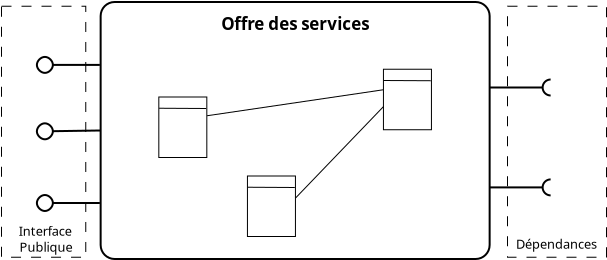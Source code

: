<?xml version="1.0" encoding="UTF-8"?>
<dia:diagram xmlns:dia="http://www.lysator.liu.se/~alla/dia/">
  <dia:layer name="Arrière-plan" visible="true" active="true">
    <dia:object type="Standard - Box" version="0" id="O0">
      <dia:attribute name="obj_pos">
        <dia:point val="8.731,-9.988"/>
      </dia:attribute>
      <dia:attribute name="obj_bb">
        <dia:rectangle val="8.706,-10.012;12.969,2.587"/>
      </dia:attribute>
      <dia:attribute name="elem_corner">
        <dia:point val="8.731,-9.988"/>
      </dia:attribute>
      <dia:attribute name="elem_width">
        <dia:real val="4.213"/>
      </dia:attribute>
      <dia:attribute name="elem_height">
        <dia:real val="12.55"/>
      </dia:attribute>
      <dia:attribute name="border_width">
        <dia:real val="0.05"/>
      </dia:attribute>
      <dia:attribute name="show_background">
        <dia:boolean val="true"/>
      </dia:attribute>
      <dia:attribute name="line_style">
        <dia:enum val="1"/>
      </dia:attribute>
      <dia:attribute name="dashlength">
        <dia:real val="0.5"/>
      </dia:attribute>
    </dia:object>
    <dia:object type="Standard - Box" version="0" id="O1">
      <dia:attribute name="obj_pos">
        <dia:point val="34.031,-9.988"/>
      </dia:attribute>
      <dia:attribute name="obj_bb">
        <dia:rectangle val="34.006,-10.012;39.006,2.587"/>
      </dia:attribute>
      <dia:attribute name="elem_corner">
        <dia:point val="34.031,-9.988"/>
      </dia:attribute>
      <dia:attribute name="elem_width">
        <dia:real val="4.95"/>
      </dia:attribute>
      <dia:attribute name="elem_height">
        <dia:real val="12.55"/>
      </dia:attribute>
      <dia:attribute name="border_width">
        <dia:real val="0.05"/>
      </dia:attribute>
      <dia:attribute name="show_background">
        <dia:boolean val="true"/>
      </dia:attribute>
      <dia:attribute name="line_style">
        <dia:enum val="1"/>
      </dia:attribute>
      <dia:attribute name="dashlength">
        <dia:real val="0.5"/>
      </dia:attribute>
    </dia:object>
    <dia:object type="Standard - Text" version="1" id="O2">
      <dia:attribute name="obj_pos">
        <dia:point val="10.956,1.488"/>
      </dia:attribute>
      <dia:attribute name="obj_bb">
        <dia:rectangle val="9.523,0.892;12.39,2.44"/>
      </dia:attribute>
      <dia:attribute name="text">
        <dia:composite type="text">
          <dia:attribute name="string">
            <dia:string>#Interface
Publique#</dia:string>
          </dia:attribute>
          <dia:attribute name="font">
            <dia:font family="sans" style="0" name="Helvetica"/>
          </dia:attribute>
          <dia:attribute name="height">
            <dia:real val="0.8"/>
          </dia:attribute>
          <dia:attribute name="pos">
            <dia:point val="10.956,1.488"/>
          </dia:attribute>
          <dia:attribute name="color">
            <dia:color val="#000000"/>
          </dia:attribute>
          <dia:attribute name="alignment">
            <dia:enum val="1"/>
          </dia:attribute>
        </dia:composite>
      </dia:attribute>
      <dia:attribute name="valign">
        <dia:enum val="3"/>
      </dia:attribute>
    </dia:object>
    <dia:group>
      <dia:object type="Standard - Box" version="0" id="O3">
        <dia:attribute name="obj_pos">
          <dia:point val="13.688,-10.2"/>
        </dia:attribute>
        <dia:attribute name="obj_bb">
          <dia:rectangle val="13.637,-10.25;33.188,2.7"/>
        </dia:attribute>
        <dia:attribute name="elem_corner">
          <dia:point val="13.688,-10.2"/>
        </dia:attribute>
        <dia:attribute name="elem_width">
          <dia:real val="19.45"/>
        </dia:attribute>
        <dia:attribute name="elem_height">
          <dia:real val="12.85"/>
        </dia:attribute>
        <dia:attribute name="border_width">
          <dia:real val="0.1"/>
        </dia:attribute>
        <dia:attribute name="show_background">
          <dia:boolean val="true"/>
        </dia:attribute>
        <dia:attribute name="corner_radius">
          <dia:real val="0.7"/>
        </dia:attribute>
      </dia:object>
      <dia:group>
        <dia:group>
          <dia:object type="Standard - Box" version="0" id="O4">
            <dia:attribute name="obj_pos">
              <dia:point val="16.597,-5.45"/>
            </dia:attribute>
            <dia:attribute name="obj_bb">
              <dia:rectangle val="16.572,-5.475;19.022,-2.4"/>
            </dia:attribute>
            <dia:attribute name="elem_corner">
              <dia:point val="16.597,-5.45"/>
            </dia:attribute>
            <dia:attribute name="elem_width">
              <dia:real val="2.4"/>
            </dia:attribute>
            <dia:attribute name="elem_height">
              <dia:real val="3.025"/>
            </dia:attribute>
            <dia:attribute name="border_width">
              <dia:real val="0.05"/>
            </dia:attribute>
            <dia:attribute name="show_background">
              <dia:boolean val="true"/>
            </dia:attribute>
          </dia:object>
          <dia:object type="Standard - Line" version="0" id="O5">
            <dia:attribute name="obj_pos">
              <dia:point val="16.609,-4.888"/>
            </dia:attribute>
            <dia:attribute name="obj_bb">
              <dia:rectangle val="16.584,-4.913;18.991,-4.85"/>
            </dia:attribute>
            <dia:attribute name="conn_endpoints">
              <dia:point val="16.609,-4.888"/>
              <dia:point val="18.966,-4.875"/>
            </dia:attribute>
            <dia:attribute name="numcp">
              <dia:int val="2"/>
            </dia:attribute>
            <dia:attribute name="line_width">
              <dia:real val="0.05"/>
            </dia:attribute>
          </dia:object>
        </dia:group>
        <dia:group>
          <dia:object type="Standard - Box" version="0" id="O6">
            <dia:attribute name="obj_pos">
              <dia:point val="21.028,-1.5"/>
            </dia:attribute>
            <dia:attribute name="obj_bb">
              <dia:rectangle val="21.003,-1.525;23.453,1.55"/>
            </dia:attribute>
            <dia:attribute name="elem_corner">
              <dia:point val="21.028,-1.5"/>
            </dia:attribute>
            <dia:attribute name="elem_width">
              <dia:real val="2.4"/>
            </dia:attribute>
            <dia:attribute name="elem_height">
              <dia:real val="3.025"/>
            </dia:attribute>
            <dia:attribute name="border_width">
              <dia:real val="0.05"/>
            </dia:attribute>
            <dia:attribute name="show_background">
              <dia:boolean val="true"/>
            </dia:attribute>
          </dia:object>
          <dia:object type="Standard - Line" version="0" id="O7">
            <dia:attribute name="obj_pos">
              <dia:point val="21.041,-0.938"/>
            </dia:attribute>
            <dia:attribute name="obj_bb">
              <dia:rectangle val="21.015,-0.963;23.422,-0.9"/>
            </dia:attribute>
            <dia:attribute name="conn_endpoints">
              <dia:point val="21.041,-0.938"/>
              <dia:point val="23.397,-0.925"/>
            </dia:attribute>
            <dia:attribute name="numcp">
              <dia:int val="2"/>
            </dia:attribute>
            <dia:attribute name="line_width">
              <dia:real val="0.05"/>
            </dia:attribute>
          </dia:object>
        </dia:group>
        <dia:group>
          <dia:object type="Standard - Box" version="0" id="O8">
            <dia:attribute name="obj_pos">
              <dia:point val="27.828,-6.838"/>
            </dia:attribute>
            <dia:attribute name="obj_bb">
              <dia:rectangle val="27.803,-6.862;30.253,-3.788"/>
            </dia:attribute>
            <dia:attribute name="elem_corner">
              <dia:point val="27.828,-6.838"/>
            </dia:attribute>
            <dia:attribute name="elem_width">
              <dia:real val="2.4"/>
            </dia:attribute>
            <dia:attribute name="elem_height">
              <dia:real val="3.025"/>
            </dia:attribute>
            <dia:attribute name="border_width">
              <dia:real val="0.05"/>
            </dia:attribute>
            <dia:attribute name="show_background">
              <dia:boolean val="true"/>
            </dia:attribute>
          </dia:object>
          <dia:object type="Standard - Line" version="0" id="O9">
            <dia:attribute name="obj_pos">
              <dia:point val="27.841,-6.275"/>
            </dia:attribute>
            <dia:attribute name="obj_bb">
              <dia:rectangle val="27.816,-6.3;30.222,-6.237"/>
            </dia:attribute>
            <dia:attribute name="conn_endpoints">
              <dia:point val="27.841,-6.275"/>
              <dia:point val="30.197,-6.263"/>
            </dia:attribute>
            <dia:attribute name="numcp">
              <dia:int val="2"/>
            </dia:attribute>
            <dia:attribute name="line_width">
              <dia:real val="0.05"/>
            </dia:attribute>
          </dia:object>
        </dia:group>
        <dia:object type="Standard - Line" version="0" id="O10">
          <dia:attribute name="obj_pos">
            <dia:point val="19.009,-4.513"/>
          </dia:attribute>
          <dia:attribute name="obj_bb">
            <dia:rectangle val="18.981,-5.841;27.85,-4.484"/>
          </dia:attribute>
          <dia:attribute name="conn_endpoints">
            <dia:point val="19.009,-4.513"/>
            <dia:point val="27.822,-5.812"/>
          </dia:attribute>
          <dia:attribute name="numcp">
            <dia:int val="1"/>
          </dia:attribute>
          <dia:attribute name="line_width">
            <dia:real val="0.05"/>
          </dia:attribute>
        </dia:object>
        <dia:object type="Standard - Line" version="0" id="O11">
          <dia:attribute name="obj_pos">
            <dia:point val="23.434,-0.4"/>
          </dia:attribute>
          <dia:attribute name="obj_bb">
            <dia:rectangle val="23.399,-5.01;27.87,-0.365"/>
          </dia:attribute>
          <dia:attribute name="conn_endpoints">
            <dia:point val="23.434,-0.4"/>
            <dia:point val="27.834,-4.975"/>
          </dia:attribute>
          <dia:attribute name="numcp">
            <dia:int val="1"/>
          </dia:attribute>
          <dia:attribute name="line_width">
            <dia:real val="0.05"/>
          </dia:attribute>
        </dia:object>
      </dia:group>
      <dia:object type="Standard - Text" version="1" id="O12">
        <dia:attribute name="obj_pos">
          <dia:point val="23.413,-8.8"/>
        </dia:attribute>
        <dia:attribute name="obj_bb">
          <dia:rectangle val="19.115,-9.588;27.71,-8.6"/>
        </dia:attribute>
        <dia:attribute name="text">
          <dia:composite type="text">
            <dia:attribute name="string">
              <dia:string>#Offre des services#</dia:string>
            </dia:attribute>
            <dia:attribute name="font">
              <dia:font family="sans" style="80" name="Helvetica-Bold"/>
            </dia:attribute>
            <dia:attribute name="height">
              <dia:real val="1.058"/>
            </dia:attribute>
            <dia:attribute name="pos">
              <dia:point val="23.413,-8.8"/>
            </dia:attribute>
            <dia:attribute name="color">
              <dia:color val="#000000"/>
            </dia:attribute>
            <dia:attribute name="alignment">
              <dia:enum val="1"/>
            </dia:attribute>
          </dia:composite>
        </dia:attribute>
        <dia:attribute name="valign">
          <dia:enum val="3"/>
        </dia:attribute>
      </dia:object>
      <dia:object type="UML - Component Feature" version="1" id="O13">
        <dia:attribute name="obj_pos">
          <dia:point val="13.65,-0.15"/>
        </dia:attribute>
        <dia:attribute name="obj_bb">
          <dia:rectangle val="10.45,-1.745;13.65,-0.15"/>
        </dia:attribute>
        <dia:attribute name="meta">
          <dia:composite type="dict"/>
        </dia:attribute>
        <dia:attribute name="orth_points">
          <dia:point val="13.65,-0.15"/>
          <dia:point val="13.65,-0.15"/>
          <dia:point val="10.45,-0.15"/>
          <dia:point val="10.45,-0.15"/>
        </dia:attribute>
        <dia:attribute name="orth_orient">
          <dia:enum val="0"/>
          <dia:enum val="1"/>
          <dia:enum val="0"/>
        </dia:attribute>
        <dia:attribute name="orth_autoroute">
          <dia:boolean val="false"/>
        </dia:attribute>
        <dia:attribute name="line_colour">
          <dia:color val="#000000"/>
        </dia:attribute>
        <dia:attribute name="role">
          <dia:enum val="0"/>
        </dia:attribute>
        <dia:attribute name="text">
          <dia:composite type="text">
            <dia:attribute name="string">
              <dia:string>##</dia:string>
            </dia:attribute>
            <dia:attribute name="font">
              <dia:font family="monospace" style="0" name="Courier"/>
            </dia:attribute>
            <dia:attribute name="height">
              <dia:real val="0.8"/>
            </dia:attribute>
            <dia:attribute name="pos">
              <dia:point val="13.65,-1.15"/>
            </dia:attribute>
            <dia:attribute name="color">
              <dia:color val="#000000"/>
            </dia:attribute>
            <dia:attribute name="alignment">
              <dia:enum val="1"/>
            </dia:attribute>
          </dia:composite>
        </dia:attribute>
        <dia:attribute name="text_pos">
          <dia:point val="13.65,-1.15"/>
        </dia:attribute>
      </dia:object>
      <dia:object type="UML - Component Feature" version="1" id="O14">
        <dia:attribute name="obj_pos">
          <dia:point val="13.65,-7.055"/>
        </dia:attribute>
        <dia:attribute name="obj_bb">
          <dia:rectangle val="10.45,-8.65;13.65,-7.055"/>
        </dia:attribute>
        <dia:attribute name="meta">
          <dia:composite type="dict"/>
        </dia:attribute>
        <dia:attribute name="orth_points">
          <dia:point val="13.65,-7.055"/>
          <dia:point val="13.65,-7.055"/>
          <dia:point val="10.45,-7.055"/>
          <dia:point val="10.45,-7.055"/>
        </dia:attribute>
        <dia:attribute name="orth_orient">
          <dia:enum val="0"/>
          <dia:enum val="1"/>
          <dia:enum val="0"/>
        </dia:attribute>
        <dia:attribute name="orth_autoroute">
          <dia:boolean val="false"/>
        </dia:attribute>
        <dia:attribute name="line_colour">
          <dia:color val="#000000"/>
        </dia:attribute>
        <dia:attribute name="role">
          <dia:enum val="0"/>
        </dia:attribute>
        <dia:attribute name="text">
          <dia:composite type="text">
            <dia:attribute name="string">
              <dia:string>##</dia:string>
            </dia:attribute>
            <dia:attribute name="font">
              <dia:font family="monospace" style="0" name="Courier"/>
            </dia:attribute>
            <dia:attribute name="height">
              <dia:real val="0.8"/>
            </dia:attribute>
            <dia:attribute name="pos">
              <dia:point val="13.65,-8.055"/>
            </dia:attribute>
            <dia:attribute name="color">
              <dia:color val="#000000"/>
            </dia:attribute>
            <dia:attribute name="alignment">
              <dia:enum val="1"/>
            </dia:attribute>
          </dia:composite>
        </dia:attribute>
        <dia:attribute name="text_pos">
          <dia:point val="13.65,-8.055"/>
        </dia:attribute>
      </dia:object>
      <dia:object type="UML - Component Feature" version="1" id="O15">
        <dia:attribute name="obj_pos">
          <dia:point val="13.688,-3.775"/>
        </dia:attribute>
        <dia:attribute name="obj_bb">
          <dia:rectangle val="10.45,-5.322;14.588,-2.875"/>
        </dia:attribute>
        <dia:attribute name="meta">
          <dia:composite type="dict"/>
        </dia:attribute>
        <dia:attribute name="orth_points">
          <dia:point val="13.688,-3.775"/>
          <dia:point val="13.65,-3.775"/>
          <dia:point val="10.45,-3.728"/>
          <dia:point val="10.45,-3.728"/>
        </dia:attribute>
        <dia:attribute name="orth_orient">
          <dia:enum val="0"/>
          <dia:enum val="1"/>
          <dia:enum val="0"/>
        </dia:attribute>
        <dia:attribute name="orth_autoroute">
          <dia:boolean val="false"/>
        </dia:attribute>
        <dia:attribute name="line_colour">
          <dia:color val="#000000"/>
        </dia:attribute>
        <dia:attribute name="role">
          <dia:enum val="0"/>
        </dia:attribute>
        <dia:attribute name="text">
          <dia:composite type="text">
            <dia:attribute name="string">
              <dia:string>##</dia:string>
            </dia:attribute>
            <dia:attribute name="font">
              <dia:font family="monospace" style="0" name="Courier"/>
            </dia:attribute>
            <dia:attribute name="height">
              <dia:real val="0.8"/>
            </dia:attribute>
            <dia:attribute name="pos">
              <dia:point val="13.65,-4.728"/>
            </dia:attribute>
            <dia:attribute name="color">
              <dia:color val="#000000"/>
            </dia:attribute>
            <dia:attribute name="alignment">
              <dia:enum val="1"/>
            </dia:attribute>
          </dia:composite>
        </dia:attribute>
        <dia:attribute name="text_pos">
          <dia:point val="13.65,-4.728"/>
        </dia:attribute>
        <dia:connections>
          <dia:connection handle="0" to="O3" connection="3"/>
        </dia:connections>
      </dia:object>
    </dia:group>
    <dia:group>
      <dia:object type="UML - Component Feature" version="1" id="O16">
        <dia:attribute name="obj_pos">
          <dia:point val="33.138,-5.925"/>
        </dia:attribute>
        <dia:attribute name="obj_bb">
          <dia:rectangle val="32.237,-7.52;37.487,-5.025"/>
        </dia:attribute>
        <dia:attribute name="meta">
          <dia:composite type="dict"/>
        </dia:attribute>
        <dia:attribute name="orth_points">
          <dia:point val="33.138,-5.925"/>
          <dia:point val="34.362,-5.925"/>
          <dia:point val="34.362,-5.925"/>
          <dia:point val="36.587,-5.925"/>
        </dia:attribute>
        <dia:attribute name="orth_orient">
          <dia:enum val="0"/>
          <dia:enum val="1"/>
          <dia:enum val="0"/>
        </dia:attribute>
        <dia:attribute name="orth_autoroute">
          <dia:boolean val="false"/>
        </dia:attribute>
        <dia:attribute name="line_colour">
          <dia:color val="#000000"/>
        </dia:attribute>
        <dia:attribute name="role">
          <dia:enum val="1"/>
        </dia:attribute>
        <dia:attribute name="text">
          <dia:composite type="text">
            <dia:attribute name="string">
              <dia:string>##</dia:string>
            </dia:attribute>
            <dia:attribute name="font">
              <dia:font family="monospace" style="0" name="Courier"/>
            </dia:attribute>
            <dia:attribute name="height">
              <dia:real val="0.8"/>
            </dia:attribute>
            <dia:attribute name="pos">
              <dia:point val="33.138,-6.925"/>
            </dia:attribute>
            <dia:attribute name="color">
              <dia:color val="#000000"/>
            </dia:attribute>
            <dia:attribute name="alignment">
              <dia:enum val="1"/>
            </dia:attribute>
          </dia:composite>
        </dia:attribute>
        <dia:attribute name="text_pos">
          <dia:point val="33.138,-6.925"/>
        </dia:attribute>
      </dia:object>
      <dia:object type="UML - Component Feature" version="1" id="O17">
        <dia:attribute name="obj_pos">
          <dia:point val="33.138,-0.93"/>
        </dia:attribute>
        <dia:attribute name="obj_bb">
          <dia:rectangle val="32.237,-2.525;37.487,-0.03"/>
        </dia:attribute>
        <dia:attribute name="meta">
          <dia:composite type="dict"/>
        </dia:attribute>
        <dia:attribute name="orth_points">
          <dia:point val="33.138,-0.93"/>
          <dia:point val="34.362,-0.93"/>
          <dia:point val="34.362,-0.93"/>
          <dia:point val="36.587,-0.93"/>
        </dia:attribute>
        <dia:attribute name="orth_orient">
          <dia:enum val="0"/>
          <dia:enum val="1"/>
          <dia:enum val="0"/>
        </dia:attribute>
        <dia:attribute name="orth_autoroute">
          <dia:boolean val="false"/>
        </dia:attribute>
        <dia:attribute name="line_colour">
          <dia:color val="#000000"/>
        </dia:attribute>
        <dia:attribute name="role">
          <dia:enum val="1"/>
        </dia:attribute>
        <dia:attribute name="text">
          <dia:composite type="text">
            <dia:attribute name="string">
              <dia:string>##</dia:string>
            </dia:attribute>
            <dia:attribute name="font">
              <dia:font family="monospace" style="0" name="Courier"/>
            </dia:attribute>
            <dia:attribute name="height">
              <dia:real val="0.8"/>
            </dia:attribute>
            <dia:attribute name="pos">
              <dia:point val="33.138,-1.93"/>
            </dia:attribute>
            <dia:attribute name="color">
              <dia:color val="#000000"/>
            </dia:attribute>
            <dia:attribute name="alignment">
              <dia:enum val="1"/>
            </dia:attribute>
          </dia:composite>
        </dia:attribute>
        <dia:attribute name="text_pos">
          <dia:point val="33.138,-1.93"/>
        </dia:attribute>
      </dia:object>
    </dia:group>
    <dia:object type="Standard - Text" version="1" id="O18">
      <dia:attribute name="obj_pos">
        <dia:point val="36.481,2.138"/>
      </dia:attribute>
      <dia:attribute name="obj_bb">
        <dia:rectangle val="34.291,1.542;38.671,2.29"/>
      </dia:attribute>
      <dia:attribute name="text">
        <dia:composite type="text">
          <dia:attribute name="string">
            <dia:string>#Dépendances#</dia:string>
          </dia:attribute>
          <dia:attribute name="font">
            <dia:font family="sans" style="0" name="Helvetica"/>
          </dia:attribute>
          <dia:attribute name="height">
            <dia:real val="0.8"/>
          </dia:attribute>
          <dia:attribute name="pos">
            <dia:point val="36.481,2.138"/>
          </dia:attribute>
          <dia:attribute name="color">
            <dia:color val="#000000"/>
          </dia:attribute>
          <dia:attribute name="alignment">
            <dia:enum val="1"/>
          </dia:attribute>
        </dia:composite>
      </dia:attribute>
      <dia:attribute name="valign">
        <dia:enum val="3"/>
      </dia:attribute>
    </dia:object>
  </dia:layer>
</dia:diagram>
